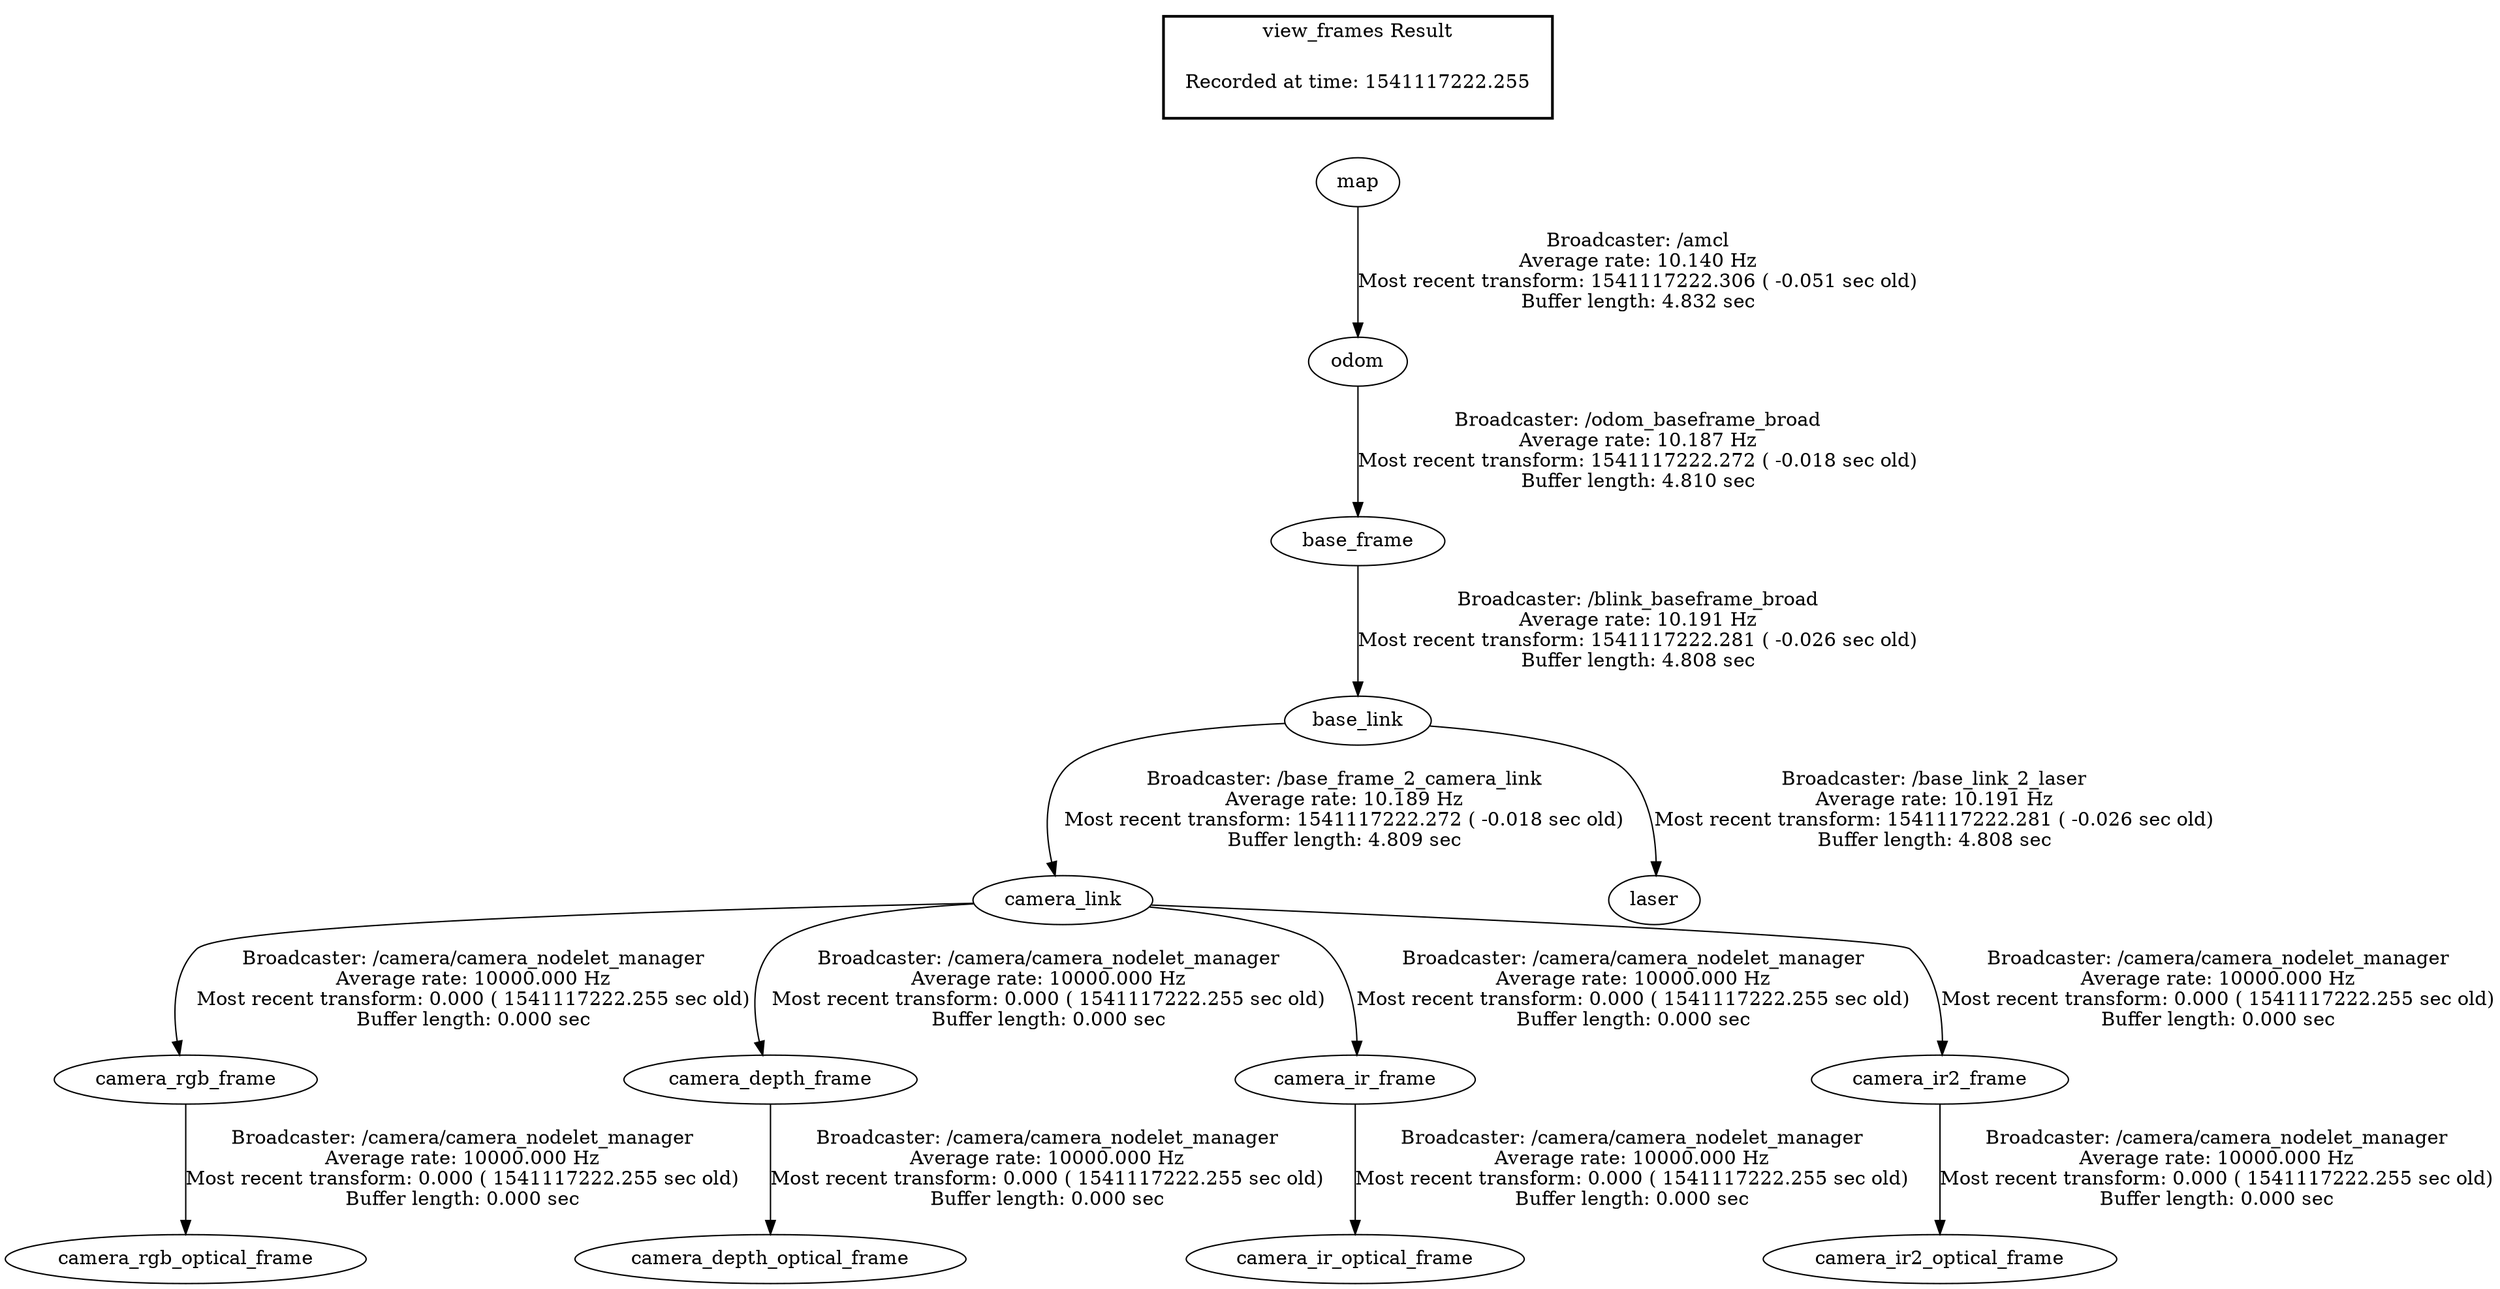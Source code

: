 digraph G {
"camera_link" -> "camera_rgb_frame"[label="Broadcaster: /camera/camera_nodelet_manager\nAverage rate: 10000.000 Hz\nMost recent transform: 0.000 ( 1541117222.255 sec old)\nBuffer length: 0.000 sec\n"];
"base_link" -> "camera_link"[label="Broadcaster: /base_frame_2_camera_link\nAverage rate: 10.189 Hz\nMost recent transform: 1541117222.272 ( -0.018 sec old)\nBuffer length: 4.809 sec\n"];
"camera_rgb_frame" -> "camera_rgb_optical_frame"[label="Broadcaster: /camera/camera_nodelet_manager\nAverage rate: 10000.000 Hz\nMost recent transform: 0.000 ( 1541117222.255 sec old)\nBuffer length: 0.000 sec\n"];
"camera_link" -> "camera_depth_frame"[label="Broadcaster: /camera/camera_nodelet_manager\nAverage rate: 10000.000 Hz\nMost recent transform: 0.000 ( 1541117222.255 sec old)\nBuffer length: 0.000 sec\n"];
"camera_depth_frame" -> "camera_depth_optical_frame"[label="Broadcaster: /camera/camera_nodelet_manager\nAverage rate: 10000.000 Hz\nMost recent transform: 0.000 ( 1541117222.255 sec old)\nBuffer length: 0.000 sec\n"];
"camera_link" -> "camera_ir_frame"[label="Broadcaster: /camera/camera_nodelet_manager\nAverage rate: 10000.000 Hz\nMost recent transform: 0.000 ( 1541117222.255 sec old)\nBuffer length: 0.000 sec\n"];
"camera_ir_frame" -> "camera_ir_optical_frame"[label="Broadcaster: /camera/camera_nodelet_manager\nAverage rate: 10000.000 Hz\nMost recent transform: 0.000 ( 1541117222.255 sec old)\nBuffer length: 0.000 sec\n"];
"camera_link" -> "camera_ir2_frame"[label="Broadcaster: /camera/camera_nodelet_manager\nAverage rate: 10000.000 Hz\nMost recent transform: 0.000 ( 1541117222.255 sec old)\nBuffer length: 0.000 sec\n"];
"camera_ir2_frame" -> "camera_ir2_optical_frame"[label="Broadcaster: /camera/camera_nodelet_manager\nAverage rate: 10000.000 Hz\nMost recent transform: 0.000 ( 1541117222.255 sec old)\nBuffer length: 0.000 sec\n"];
"odom" -> "base_frame"[label="Broadcaster: /odom_baseframe_broad\nAverage rate: 10.187 Hz\nMost recent transform: 1541117222.272 ( -0.018 sec old)\nBuffer length: 4.810 sec\n"];
"map" -> "odom"[label="Broadcaster: /amcl\nAverage rate: 10.140 Hz\nMost recent transform: 1541117222.306 ( -0.051 sec old)\nBuffer length: 4.832 sec\n"];
"base_frame" -> "base_link"[label="Broadcaster: /blink_baseframe_broad\nAverage rate: 10.191 Hz\nMost recent transform: 1541117222.281 ( -0.026 sec old)\nBuffer length: 4.808 sec\n"];
"base_link" -> "laser"[label="Broadcaster: /base_link_2_laser\nAverage rate: 10.191 Hz\nMost recent transform: 1541117222.281 ( -0.026 sec old)\nBuffer length: 4.808 sec\n"];
edge [style=invis];
 subgraph cluster_legend { style=bold; color=black; label ="view_frames Result";
"Recorded at time: 1541117222.255"[ shape=plaintext ] ;
 }->"map";
}
